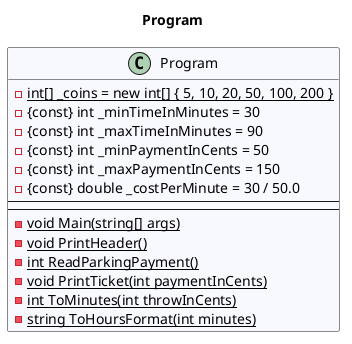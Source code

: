 @startuml Program
title Program
 class Program #GhostWhite {
- {static} int[] _coins = new int[] { 5, 10, 20, 50, 100, 200 }
- {const} int _minTimeInMinutes = 30
- {const} int _maxTimeInMinutes = 90
- {const} int _minPaymentInCents = 50
- {const} int _maxPaymentInCents = 150
- {const} double _costPerMinute = 30 / 50.0
---
---
- {static} void Main(string[] args)
- {static} void PrintHeader()
- {static} int ReadParkingPayment()
- {static} void PrintTicket(int paymentInCents)
- {static} int ToMinutes(int throwInCents)
- {static} string ToHoursFormat(int minutes)
}
@enduml
